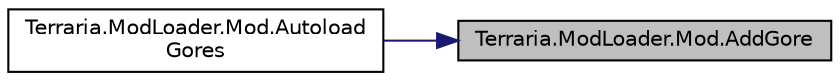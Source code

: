 digraph "Terraria.ModLoader.Mod.AddGore"
{
 // LATEX_PDF_SIZE
  edge [fontname="Helvetica",fontsize="10",labelfontname="Helvetica",labelfontsize="10"];
  node [fontname="Helvetica",fontsize="10",shape=record];
  rankdir="RL";
  Node1 [label="Terraria.ModLoader.Mod.AddGore",height=0.2,width=0.4,color="black", fillcolor="grey75", style="filled", fontcolor="black",tooltip="Adds the given texture to the game as a custom gore, with the given custom gore behavior...."];
  Node1 -> Node2 [dir="back",color="midnightblue",fontsize="10",style="solid",fontname="Helvetica"];
  Node2 [label="Terraria.ModLoader.Mod.Autoload\lGores",height=0.2,width=0.4,color="black", fillcolor="white", style="filled",URL="$class_terraria_1_1_mod_loader_1_1_mod.html#ac9064133215499a971fe5842afaefba8",tooltip=" "];
}
